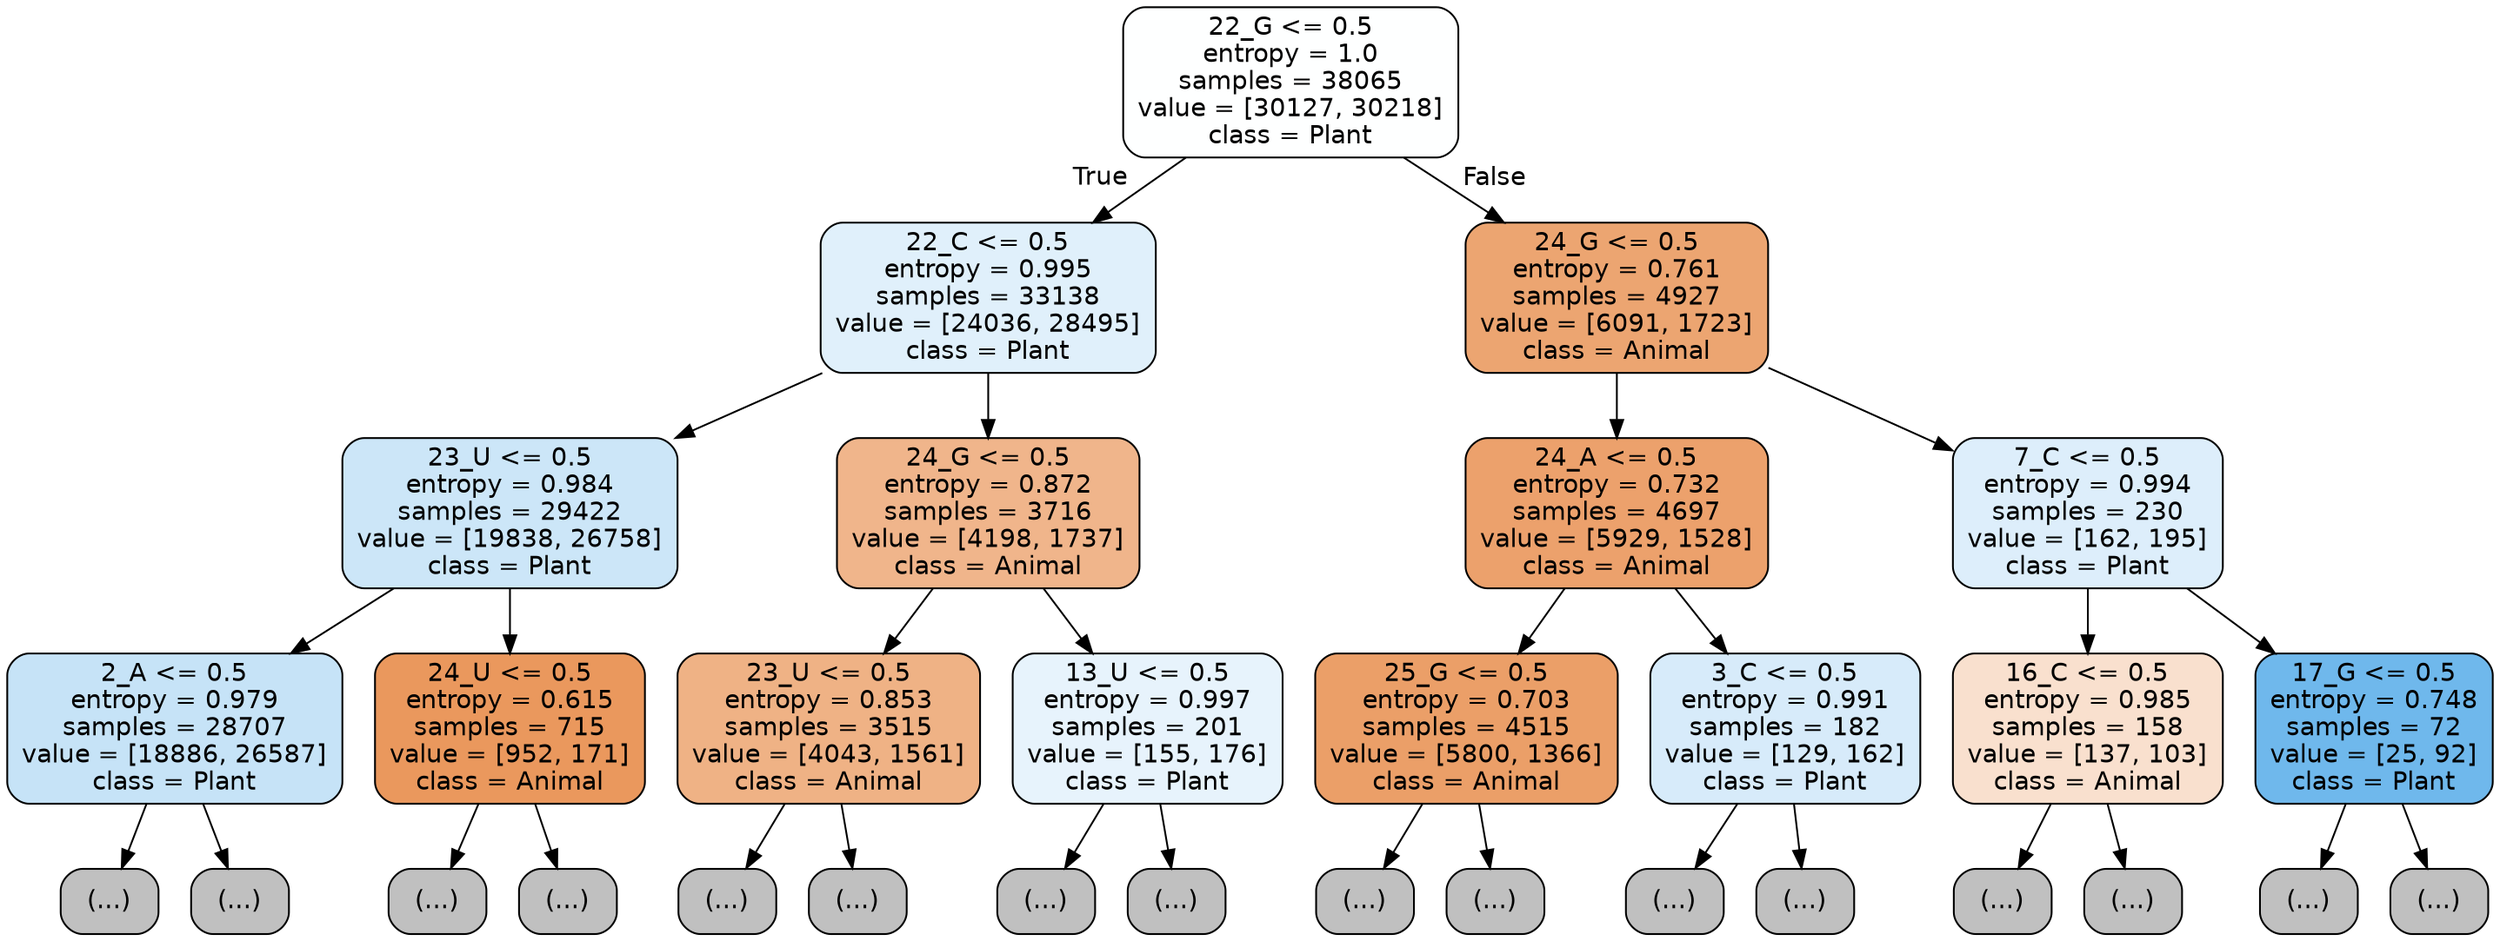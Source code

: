 digraph Tree {
node [shape=box, style="filled, rounded", color="black", fontname="helvetica"] ;
edge [fontname="helvetica"] ;
0 [label="22_G <= 0.5\nentropy = 1.0\nsamples = 38065\nvalue = [30127, 30218]\nclass = Plant", fillcolor="#feffff"] ;
1 [label="22_C <= 0.5\nentropy = 0.995\nsamples = 33138\nvalue = [24036, 28495]\nclass = Plant", fillcolor="#e0f0fb"] ;
0 -> 1 [labeldistance=2.5, labelangle=45, headlabel="True"] ;
2 [label="23_U <= 0.5\nentropy = 0.984\nsamples = 29422\nvalue = [19838, 26758]\nclass = Plant", fillcolor="#cce6f8"] ;
1 -> 2 ;
3 [label="2_A <= 0.5\nentropy = 0.979\nsamples = 28707\nvalue = [18886, 26587]\nclass = Plant", fillcolor="#c6e3f7"] ;
2 -> 3 ;
4 [label="(...)", fillcolor="#C0C0C0"] ;
3 -> 4 ;
9635 [label="(...)", fillcolor="#C0C0C0"] ;
3 -> 9635 ;
12620 [label="24_U <= 0.5\nentropy = 0.615\nsamples = 715\nvalue = [952, 171]\nclass = Animal", fillcolor="#ea985d"] ;
2 -> 12620 ;
12621 [label="(...)", fillcolor="#C0C0C0"] ;
12620 -> 12621 ;
12894 [label="(...)", fillcolor="#C0C0C0"] ;
12620 -> 12894 ;
12941 [label="24_G <= 0.5\nentropy = 0.872\nsamples = 3716\nvalue = [4198, 1737]\nclass = Animal", fillcolor="#f0b58b"] ;
1 -> 12941 ;
12942 [label="23_U <= 0.5\nentropy = 0.853\nsamples = 3515\nvalue = [4043, 1561]\nclass = Animal", fillcolor="#efb285"] ;
12941 -> 12942 ;
12943 [label="(...)", fillcolor="#C0C0C0"] ;
12942 -> 12943 ;
14484 [label="(...)", fillcolor="#C0C0C0"] ;
12942 -> 14484 ;
14613 [label="13_U <= 0.5\nentropy = 0.997\nsamples = 201\nvalue = [155, 176]\nclass = Plant", fillcolor="#e7f3fc"] ;
12941 -> 14613 ;
14614 [label="(...)", fillcolor="#C0C0C0"] ;
14613 -> 14614 ;
14691 [label="(...)", fillcolor="#C0C0C0"] ;
14613 -> 14691 ;
14728 [label="24_G <= 0.5\nentropy = 0.761\nsamples = 4927\nvalue = [6091, 1723]\nclass = Animal", fillcolor="#eca571"] ;
0 -> 14728 [labeldistance=2.5, labelangle=-45, headlabel="False"] ;
14729 [label="24_A <= 0.5\nentropy = 0.732\nsamples = 4697\nvalue = [5929, 1528]\nclass = Animal", fillcolor="#eca16c"] ;
14728 -> 14729 ;
14730 [label="25_G <= 0.5\nentropy = 0.703\nsamples = 4515\nvalue = [5800, 1366]\nclass = Animal", fillcolor="#eb9f68"] ;
14729 -> 14730 ;
14731 [label="(...)", fillcolor="#C0C0C0"] ;
14730 -> 14731 ;
16484 [label="(...)", fillcolor="#C0C0C0"] ;
14730 -> 16484 ;
16511 [label="3_C <= 0.5\nentropy = 0.991\nsamples = 182\nvalue = [129, 162]\nclass = Plant", fillcolor="#d7ebfa"] ;
14729 -> 16511 ;
16512 [label="(...)", fillcolor="#C0C0C0"] ;
16511 -> 16512 ;
16583 [label="(...)", fillcolor="#C0C0C0"] ;
16511 -> 16583 ;
16618 [label="7_C <= 0.5\nentropy = 0.994\nsamples = 230\nvalue = [162, 195]\nclass = Plant", fillcolor="#ddeefb"] ;
14728 -> 16618 ;
16619 [label="16_C <= 0.5\nentropy = 0.985\nsamples = 158\nvalue = [137, 103]\nclass = Animal", fillcolor="#f9e0ce"] ;
16618 -> 16619 ;
16620 [label="(...)", fillcolor="#C0C0C0"] ;
16619 -> 16620 ;
16691 [label="(...)", fillcolor="#C0C0C0"] ;
16619 -> 16691 ;
16710 [label="17_G <= 0.5\nentropy = 0.748\nsamples = 72\nvalue = [25, 92]\nclass = Plant", fillcolor="#6fb8ec"] ;
16618 -> 16710 ;
16711 [label="(...)", fillcolor="#C0C0C0"] ;
16710 -> 16711 ;
16728 [label="(...)", fillcolor="#C0C0C0"] ;
16710 -> 16728 ;
}